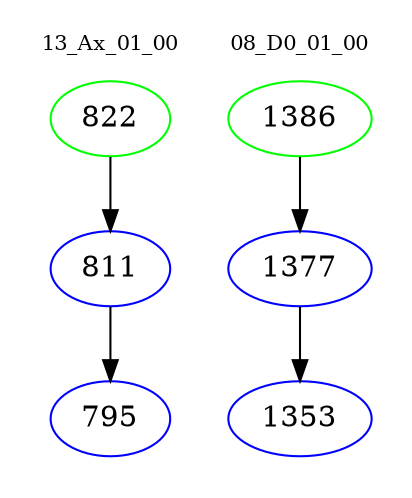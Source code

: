 digraph{
subgraph cluster_0 {
color = white
label = "13_Ax_01_00";
fontsize=10;
T0_822 [label="822", color="green"]
T0_822 -> T0_811 [color="black"]
T0_811 [label="811", color="blue"]
T0_811 -> T0_795 [color="black"]
T0_795 [label="795", color="blue"]
}
subgraph cluster_1 {
color = white
label = "08_D0_01_00";
fontsize=10;
T1_1386 [label="1386", color="green"]
T1_1386 -> T1_1377 [color="black"]
T1_1377 [label="1377", color="blue"]
T1_1377 -> T1_1353 [color="black"]
T1_1353 [label="1353", color="blue"]
}
}
